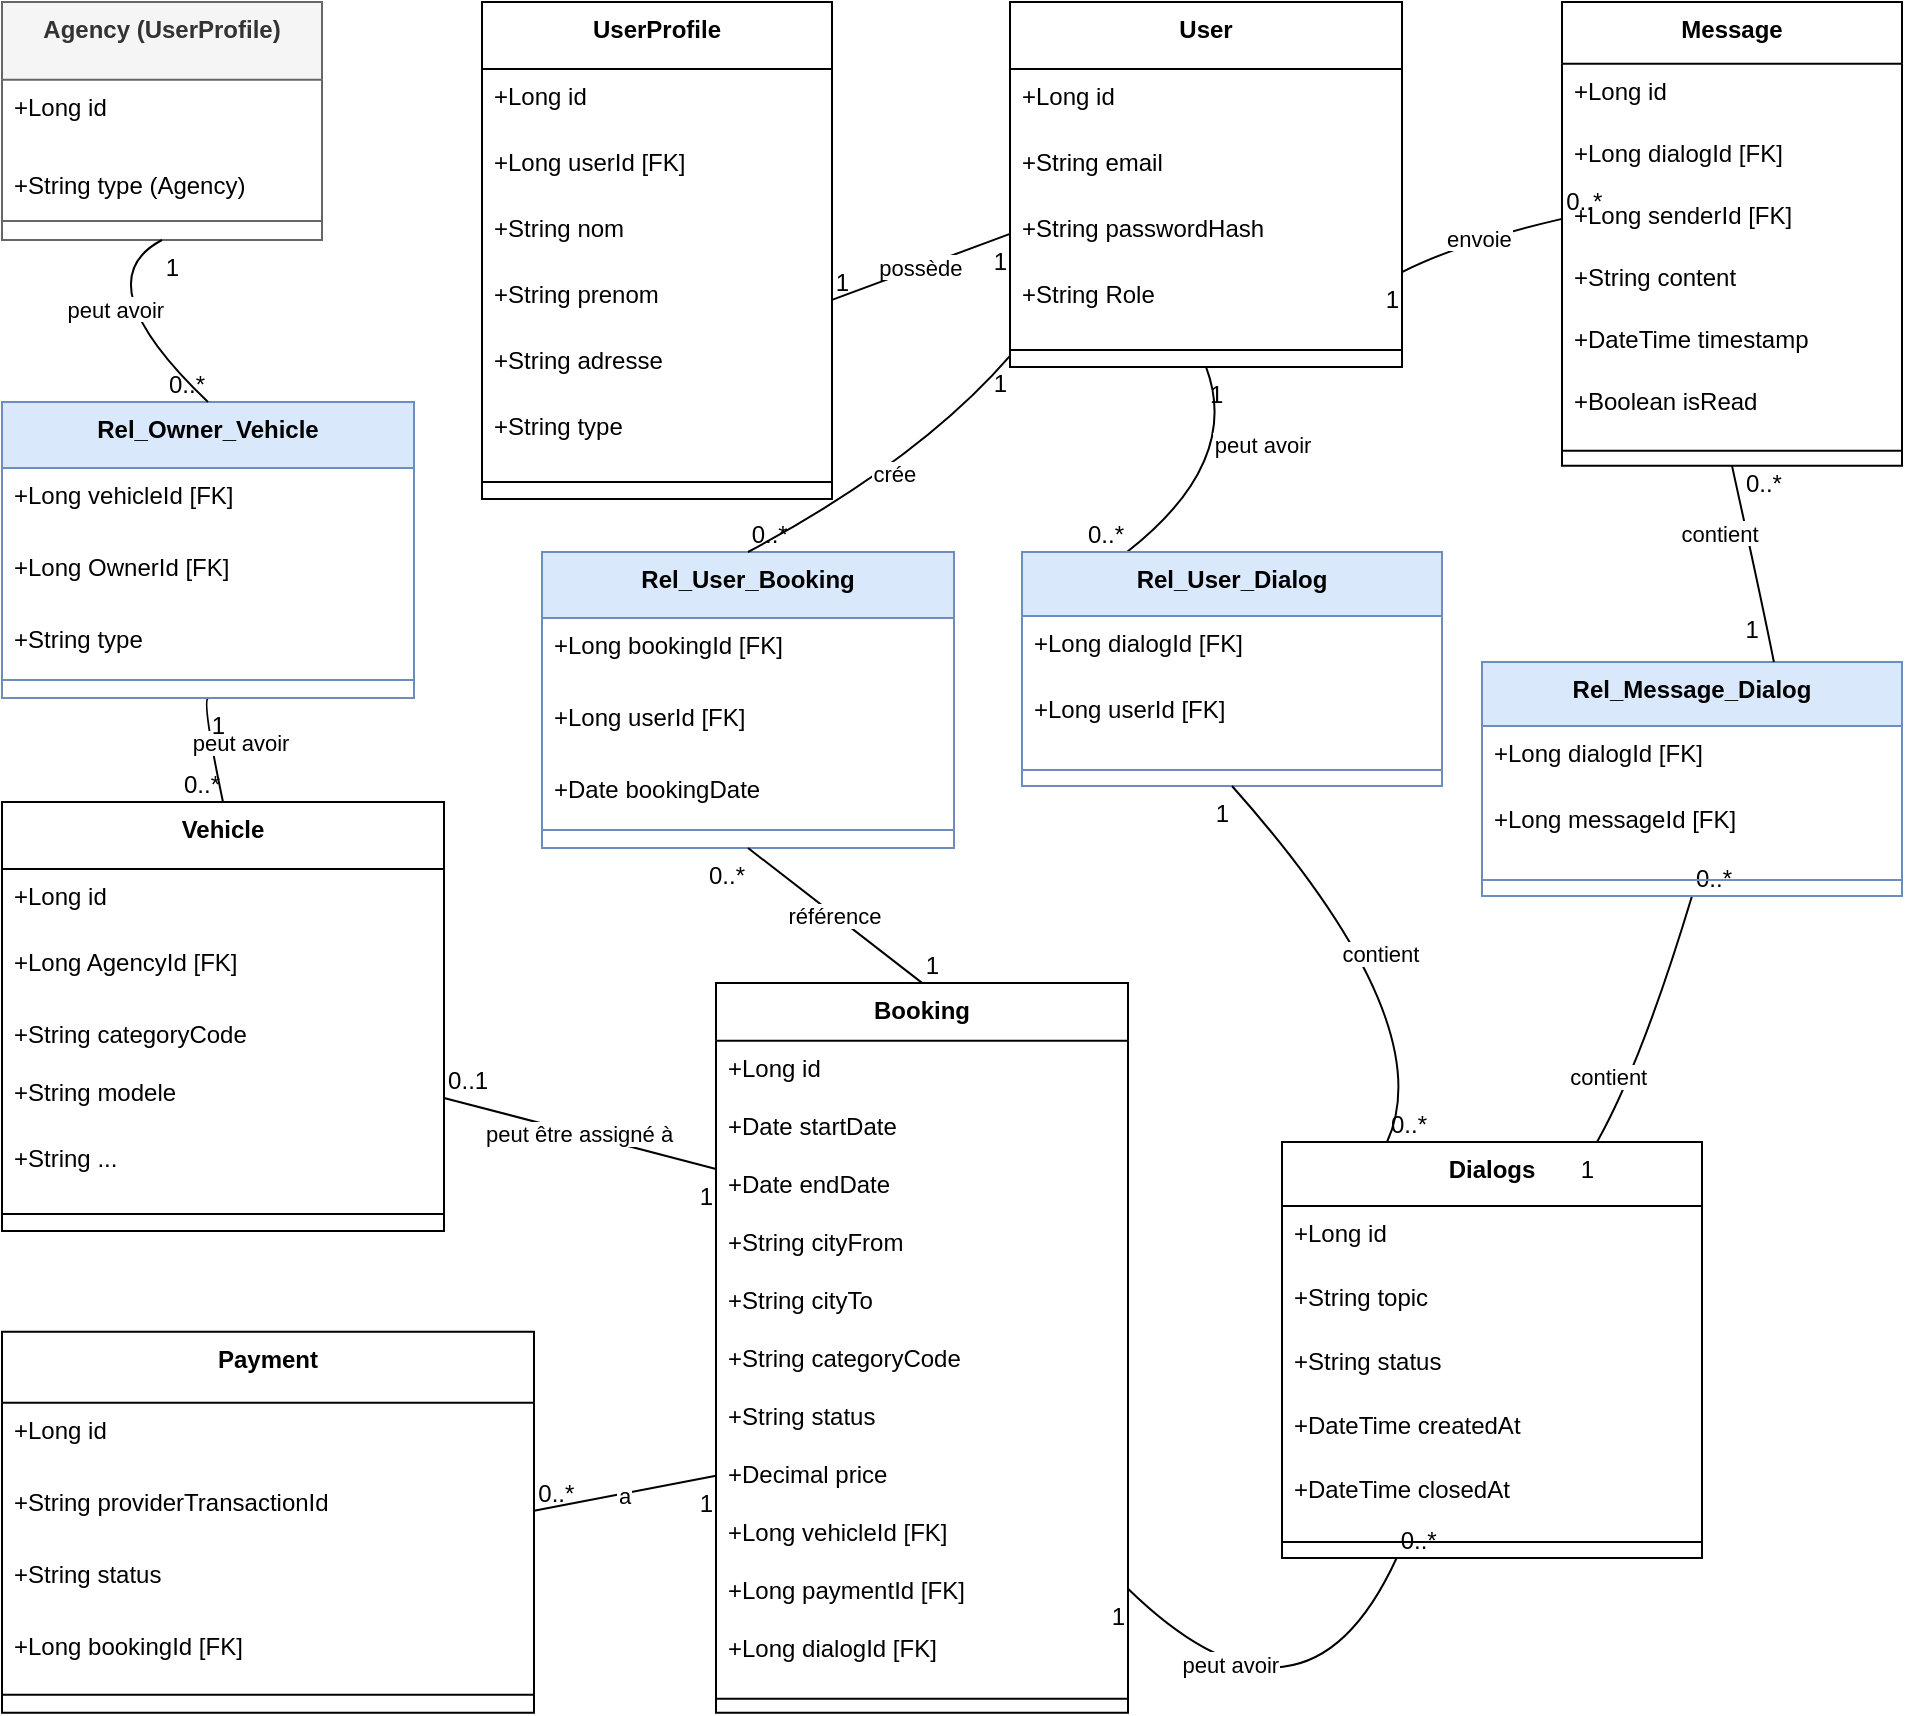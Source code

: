 <mxfile version="26.2.12">
  <diagram id="prtHgNgQTEPvFCAcTncT" name="Page-1">
    <mxGraphModel dx="1428" dy="751" grid="1" gridSize="10" guides="1" tooltips="1" connect="1" arrows="1" fold="1" page="1" pageScale="1" pageWidth="827" pageHeight="1169" math="0" shadow="0">
      <root>
        <mxCell id="0" />
        <mxCell id="1" parent="0" />
        <mxCell id="b90FnoP1tmOOqysz76iQ-214" value="Agency (UserProfile)" style="swimlane;fontStyle=1;align=center;verticalAlign=top;childLayout=stackLayout;horizontal=1;startSize=38.857;horizontalStack=0;resizeParent=1;resizeParentMax=0;resizeLast=0;collapsible=0;marginBottom=0;fillColor=#f5f5f5;fontColor=#333333;strokeColor=#666666;" vertex="1" parent="1">
          <mxGeometry x="80" y="140" width="160" height="118.997" as="geometry" />
        </mxCell>
        <mxCell id="b90FnoP1tmOOqysz76iQ-215" value="+Long id" style="text;strokeColor=none;fillColor=none;align=left;verticalAlign=top;spacingLeft=4;spacingRight=4;overflow=hidden;rotatable=0;points=[[0,0.5],[1,0.5]];portConstraint=eastwest;" vertex="1" parent="b90FnoP1tmOOqysz76iQ-214">
          <mxGeometry y="38.857" width="160" height="39" as="geometry" />
        </mxCell>
        <mxCell id="b90FnoP1tmOOqysz76iQ-216" value="+String type (Agency)" style="text;strokeColor=none;fillColor=none;align=left;verticalAlign=top;spacingLeft=4;spacingRight=4;overflow=hidden;rotatable=0;points=[[0,0.5],[1,0.5]];portConstraint=eastwest;" vertex="1" parent="b90FnoP1tmOOqysz76iQ-214">
          <mxGeometry y="77.857" width="160" height="22.14" as="geometry" />
        </mxCell>
        <mxCell id="b90FnoP1tmOOqysz76iQ-217" style="line;strokeWidth=1;fillColor=none;align=left;verticalAlign=middle;spacingTop=-1;spacingLeft=3;spacingRight=3;rotatable=0;labelPosition=right;points=[];portConstraint=eastwest;strokeColor=inherit;" vertex="1" parent="b90FnoP1tmOOqysz76iQ-214">
          <mxGeometry y="99.997" width="160" height="19" as="geometry" />
        </mxCell>
        <mxCell id="b90FnoP1tmOOqysz76iQ-218" value="Vehicle" style="swimlane;fontStyle=1;align=center;verticalAlign=top;childLayout=stackLayout;horizontal=1;startSize=33.455;horizontalStack=0;resizeParent=1;resizeParentMax=0;resizeLast=0;collapsible=0;marginBottom=0;" vertex="1" parent="1">
          <mxGeometry x="80" y="540" width="221" height="214.455" as="geometry" />
        </mxCell>
        <mxCell id="b90FnoP1tmOOqysz76iQ-219" value="+Long id" style="text;strokeColor=none;fillColor=none;align=left;verticalAlign=top;spacingLeft=4;spacingRight=4;overflow=hidden;rotatable=0;points=[[0,0.5],[1,0.5]];portConstraint=eastwest;" vertex="1" parent="b90FnoP1tmOOqysz76iQ-218">
          <mxGeometry y="33.455" width="221" height="33" as="geometry" />
        </mxCell>
        <mxCell id="b90FnoP1tmOOqysz76iQ-349" value="+Long AgencyId [FK]" style="text;strokeColor=none;fillColor=none;align=left;verticalAlign=top;spacingLeft=4;spacingRight=4;overflow=hidden;rotatable=0;points=[[0,0.5],[1,0.5]];portConstraint=eastwest;" vertex="1" parent="b90FnoP1tmOOqysz76iQ-218">
          <mxGeometry y="66.455" width="221" height="36" as="geometry" />
        </mxCell>
        <mxCell id="b90FnoP1tmOOqysz76iQ-329" value="+String categoryCode " style="text;strokeColor=none;fillColor=none;align=left;verticalAlign=top;spacingLeft=4;spacingRight=4;overflow=hidden;rotatable=0;points=[[0,0.5],[1,0.5]];portConstraint=eastwest;" vertex="1" parent="b90FnoP1tmOOqysz76iQ-218">
          <mxGeometry y="102.455" width="221" height="29" as="geometry" />
        </mxCell>
        <mxCell id="b90FnoP1tmOOqysz76iQ-221" value="+String modele" style="text;strokeColor=none;fillColor=none;align=left;verticalAlign=top;spacingLeft=4;spacingRight=4;overflow=hidden;rotatable=0;points=[[0,0.5],[1,0.5]];portConstraint=eastwest;" vertex="1" parent="b90FnoP1tmOOqysz76iQ-218">
          <mxGeometry y="131.455" width="221" height="33" as="geometry" />
        </mxCell>
        <mxCell id="b90FnoP1tmOOqysz76iQ-222" value="+String ..." style="text;strokeColor=none;fillColor=none;align=left;verticalAlign=top;spacingLeft=4;spacingRight=4;overflow=hidden;rotatable=0;points=[[0,0.5],[1,0.5]];portConstraint=eastwest;" vertex="1" parent="b90FnoP1tmOOqysz76iQ-218">
          <mxGeometry y="164.455" width="221" height="33" as="geometry" />
        </mxCell>
        <mxCell id="b90FnoP1tmOOqysz76iQ-223" style="line;strokeWidth=1;fillColor=none;align=left;verticalAlign=middle;spacingTop=-1;spacingLeft=3;spacingRight=3;rotatable=0;labelPosition=right;points=[];portConstraint=eastwest;strokeColor=inherit;" vertex="1" parent="b90FnoP1tmOOqysz76iQ-218">
          <mxGeometry y="197.455" width="221" height="17" as="geometry" />
        </mxCell>
        <mxCell id="b90FnoP1tmOOqysz76iQ-228" value="User" style="swimlane;fontStyle=1;align=center;verticalAlign=top;childLayout=stackLayout;horizontal=1;startSize=33.455;horizontalStack=0;resizeParent=1;resizeParentMax=0;resizeLast=0;collapsible=0;marginBottom=0;" vertex="1" parent="1">
          <mxGeometry x="584" y="140" width="196" height="182.455" as="geometry" />
        </mxCell>
        <mxCell id="b90FnoP1tmOOqysz76iQ-229" value="+Long id" style="text;strokeColor=none;fillColor=none;align=left;verticalAlign=top;spacingLeft=4;spacingRight=4;overflow=hidden;rotatable=0;points=[[0,0.5],[1,0.5]];portConstraint=eastwest;" vertex="1" parent="b90FnoP1tmOOqysz76iQ-228">
          <mxGeometry y="33.455" width="196" height="33" as="geometry" />
        </mxCell>
        <mxCell id="b90FnoP1tmOOqysz76iQ-230" value="+String email" style="text;strokeColor=none;fillColor=none;align=left;verticalAlign=top;spacingLeft=4;spacingRight=4;overflow=hidden;rotatable=0;points=[[0,0.5],[1,0.5]];portConstraint=eastwest;" vertex="1" parent="b90FnoP1tmOOqysz76iQ-228">
          <mxGeometry y="66.455" width="196" height="33" as="geometry" />
        </mxCell>
        <mxCell id="b90FnoP1tmOOqysz76iQ-231" value="+String passwordHash" style="text;strokeColor=none;fillColor=none;align=left;verticalAlign=top;spacingLeft=4;spacingRight=4;overflow=hidden;rotatable=0;points=[[0,0.5],[1,0.5]];portConstraint=eastwest;" vertex="1" parent="b90FnoP1tmOOqysz76iQ-228">
          <mxGeometry y="99.455" width="196" height="33" as="geometry" />
        </mxCell>
        <mxCell id="b90FnoP1tmOOqysz76iQ-232" value="+String Role" style="text;strokeColor=none;fillColor=none;align=left;verticalAlign=top;spacingLeft=4;spacingRight=4;overflow=hidden;rotatable=0;points=[[0,0.5],[1,0.5]];portConstraint=eastwest;" vertex="1" parent="b90FnoP1tmOOqysz76iQ-228">
          <mxGeometry y="132.455" width="196" height="33" as="geometry" />
        </mxCell>
        <mxCell id="b90FnoP1tmOOqysz76iQ-233" style="line;strokeWidth=1;fillColor=none;align=left;verticalAlign=middle;spacingTop=-1;spacingLeft=3;spacingRight=3;rotatable=0;labelPosition=right;points=[];portConstraint=eastwest;strokeColor=inherit;" vertex="1" parent="b90FnoP1tmOOqysz76iQ-228">
          <mxGeometry y="165.455" width="196" height="17" as="geometry" />
        </mxCell>
        <mxCell id="b90FnoP1tmOOqysz76iQ-234" value="UserProfile" style="swimlane;fontStyle=1;align=center;verticalAlign=top;childLayout=stackLayout;horizontal=1;startSize=33.455;horizontalStack=0;resizeParent=1;resizeParentMax=0;resizeLast=0;collapsible=0;marginBottom=0;" vertex="1" parent="1">
          <mxGeometry x="320" y="140" width="175" height="248.455" as="geometry" />
        </mxCell>
        <mxCell id="b90FnoP1tmOOqysz76iQ-235" value="+Long id" style="text;strokeColor=none;fillColor=none;align=left;verticalAlign=top;spacingLeft=4;spacingRight=4;overflow=hidden;rotatable=0;points=[[0,0.5],[1,0.5]];portConstraint=eastwest;" vertex="1" parent="b90FnoP1tmOOqysz76iQ-234">
          <mxGeometry y="33.455" width="175" height="33" as="geometry" />
        </mxCell>
        <mxCell id="b90FnoP1tmOOqysz76iQ-333" value="+Long userId [FK]" style="text;strokeColor=none;fillColor=none;align=left;verticalAlign=top;spacingLeft=4;spacingRight=4;overflow=hidden;rotatable=0;points=[[0,0.5],[1,0.5]];portConstraint=eastwest;" vertex="1" parent="b90FnoP1tmOOqysz76iQ-234">
          <mxGeometry y="66.455" width="175" height="33" as="geometry" />
        </mxCell>
        <mxCell id="b90FnoP1tmOOqysz76iQ-236" value="+String nom" style="text;strokeColor=none;fillColor=none;align=left;verticalAlign=top;spacingLeft=4;spacingRight=4;overflow=hidden;rotatable=0;points=[[0,0.5],[1,0.5]];portConstraint=eastwest;" vertex="1" parent="b90FnoP1tmOOqysz76iQ-234">
          <mxGeometry y="99.455" width="175" height="33" as="geometry" />
        </mxCell>
        <mxCell id="b90FnoP1tmOOqysz76iQ-237" value="+String prenom" style="text;strokeColor=none;fillColor=none;align=left;verticalAlign=top;spacingLeft=4;spacingRight=4;overflow=hidden;rotatable=0;points=[[0,0.5],[1,0.5]];portConstraint=eastwest;" vertex="1" parent="b90FnoP1tmOOqysz76iQ-234">
          <mxGeometry y="132.455" width="175" height="33" as="geometry" />
        </mxCell>
        <mxCell id="b90FnoP1tmOOqysz76iQ-377" value="+String adresse" style="text;strokeColor=none;fillColor=none;align=left;verticalAlign=top;spacingLeft=4;spacingRight=4;overflow=hidden;rotatable=0;points=[[0,0.5],[1,0.5]];portConstraint=eastwest;" vertex="1" parent="b90FnoP1tmOOqysz76iQ-234">
          <mxGeometry y="165.455" width="175" height="33" as="geometry" />
        </mxCell>
        <mxCell id="b90FnoP1tmOOqysz76iQ-238" value="+String type" style="text;strokeColor=none;fillColor=none;align=left;verticalAlign=top;spacingLeft=4;spacingRight=4;overflow=hidden;rotatable=0;points=[[0,0.5],[1,0.5]];portConstraint=eastwest;" vertex="1" parent="b90FnoP1tmOOqysz76iQ-234">
          <mxGeometry y="198.455" width="175" height="33" as="geometry" />
        </mxCell>
        <mxCell id="b90FnoP1tmOOqysz76iQ-239" style="line;strokeWidth=1;fillColor=none;align=left;verticalAlign=middle;spacingTop=-1;spacingLeft=3;spacingRight=3;rotatable=0;labelPosition=right;points=[];portConstraint=eastwest;strokeColor=inherit;" vertex="1" parent="b90FnoP1tmOOqysz76iQ-234">
          <mxGeometry y="231.455" width="175" height="17" as="geometry" />
        </mxCell>
        <mxCell id="b90FnoP1tmOOqysz76iQ-240" value="Booking" style="swimlane;fontStyle=1;align=center;verticalAlign=top;childLayout=stackLayout;horizontal=1;startSize=28.952;horizontalStack=0;resizeParent=1;resizeParentMax=0;resizeLast=0;collapsible=0;marginBottom=0;" vertex="1" parent="1">
          <mxGeometry x="437" y="630.45" width="206" height="364.952" as="geometry" />
        </mxCell>
        <mxCell id="b90FnoP1tmOOqysz76iQ-241" value="+Long id" style="text;strokeColor=none;fillColor=none;align=left;verticalAlign=top;spacingLeft=4;spacingRight=4;overflow=hidden;rotatable=0;points=[[0,0.5],[1,0.5]];portConstraint=eastwest;" vertex="1" parent="b90FnoP1tmOOqysz76iQ-240">
          <mxGeometry y="28.952" width="206" height="29" as="geometry" />
        </mxCell>
        <mxCell id="b90FnoP1tmOOqysz76iQ-242" value="+Date startDate" style="text;strokeColor=none;fillColor=none;align=left;verticalAlign=top;spacingLeft=4;spacingRight=4;overflow=hidden;rotatable=0;points=[[0,0.5],[1,0.5]];portConstraint=eastwest;" vertex="1" parent="b90FnoP1tmOOqysz76iQ-240">
          <mxGeometry y="57.952" width="206" height="29" as="geometry" />
        </mxCell>
        <mxCell id="b90FnoP1tmOOqysz76iQ-243" value="+Date endDate" style="text;strokeColor=none;fillColor=none;align=left;verticalAlign=top;spacingLeft=4;spacingRight=4;overflow=hidden;rotatable=0;points=[[0,0.5],[1,0.5]];portConstraint=eastwest;" vertex="1" parent="b90FnoP1tmOOqysz76iQ-240">
          <mxGeometry y="86.952" width="206" height="29" as="geometry" />
        </mxCell>
        <mxCell id="b90FnoP1tmOOqysz76iQ-244" value="+String cityFrom" style="text;strokeColor=none;fillColor=none;align=left;verticalAlign=top;spacingLeft=4;spacingRight=4;overflow=hidden;rotatable=0;points=[[0,0.5],[1,0.5]];portConstraint=eastwest;" vertex="1" parent="b90FnoP1tmOOqysz76iQ-240">
          <mxGeometry y="115.952" width="206" height="29" as="geometry" />
        </mxCell>
        <mxCell id="b90FnoP1tmOOqysz76iQ-245" value="+String cityTo" style="text;strokeColor=none;fillColor=none;align=left;verticalAlign=top;spacingLeft=4;spacingRight=4;overflow=hidden;rotatable=0;points=[[0,0.5],[1,0.5]];portConstraint=eastwest;" vertex="1" parent="b90FnoP1tmOOqysz76iQ-240">
          <mxGeometry y="144.952" width="206" height="29" as="geometry" />
        </mxCell>
        <mxCell id="b90FnoP1tmOOqysz76iQ-246" value="+String categoryCode" style="text;strokeColor=none;fillColor=none;align=left;verticalAlign=top;spacingLeft=4;spacingRight=4;overflow=hidden;rotatable=0;points=[[0,0.5],[1,0.5]];portConstraint=eastwest;" vertex="1" parent="b90FnoP1tmOOqysz76iQ-240">
          <mxGeometry y="173.952" width="206" height="29" as="geometry" />
        </mxCell>
        <mxCell id="b90FnoP1tmOOqysz76iQ-247" value="+String status" style="text;strokeColor=none;fillColor=none;align=left;verticalAlign=top;spacingLeft=4;spacingRight=4;overflow=hidden;rotatable=0;points=[[0,0.5],[1,0.5]];portConstraint=eastwest;" vertex="1" parent="b90FnoP1tmOOqysz76iQ-240">
          <mxGeometry y="202.952" width="206" height="29" as="geometry" />
        </mxCell>
        <mxCell id="b90FnoP1tmOOqysz76iQ-248" value="+Decimal price" style="text;strokeColor=none;fillColor=none;align=left;verticalAlign=top;spacingLeft=4;spacingRight=4;overflow=hidden;rotatable=0;points=[[0,0.5],[1,0.5]];portConstraint=eastwest;" vertex="1" parent="b90FnoP1tmOOqysz76iQ-240">
          <mxGeometry y="231.952" width="206" height="29" as="geometry" />
        </mxCell>
        <mxCell id="b90FnoP1tmOOqysz76iQ-334" value="+Long vehicleId [FK]" style="text;strokeColor=none;fillColor=none;align=left;verticalAlign=top;spacingLeft=4;spacingRight=4;overflow=hidden;rotatable=0;points=[[0,0.5],[1,0.5]];portConstraint=eastwest;" vertex="1" parent="b90FnoP1tmOOqysz76iQ-240">
          <mxGeometry y="260.952" width="206" height="29" as="geometry" />
        </mxCell>
        <mxCell id="b90FnoP1tmOOqysz76iQ-360" value="+Long paymentId [FK]" style="text;strokeColor=none;fillColor=none;align=left;verticalAlign=top;spacingLeft=4;spacingRight=4;overflow=hidden;rotatable=0;points=[[0,0.5],[1,0.5]];portConstraint=eastwest;" vertex="1" parent="b90FnoP1tmOOqysz76iQ-240">
          <mxGeometry y="289.952" width="206" height="29" as="geometry" />
        </mxCell>
        <mxCell id="b90FnoP1tmOOqysz76iQ-261" value="+Long dialogId [FK]" style="text;strokeColor=none;fillColor=none;align=left;verticalAlign=top;spacingLeft=4;spacingRight=4;overflow=hidden;rotatable=0;points=[[0,0.5],[1,0.5]];portConstraint=eastwest;" vertex="1" parent="b90FnoP1tmOOqysz76iQ-240">
          <mxGeometry y="318.952" width="206" height="32" as="geometry" />
        </mxCell>
        <mxCell id="b90FnoP1tmOOqysz76iQ-250" style="line;strokeWidth=1;fillColor=none;align=left;verticalAlign=middle;spacingTop=-1;spacingLeft=3;spacingRight=3;rotatable=0;labelPosition=right;points=[];portConstraint=eastwest;strokeColor=inherit;" vertex="1" parent="b90FnoP1tmOOqysz76iQ-240">
          <mxGeometry y="350.952" width="206" height="14" as="geometry" />
        </mxCell>
        <mxCell id="b90FnoP1tmOOqysz76iQ-251" value="Payment" style="swimlane;fontStyle=1;align=center;verticalAlign=top;childLayout=stackLayout;horizontal=1;startSize=35.556;horizontalStack=0;resizeParent=1;resizeParentMax=0;resizeLast=0;collapsible=0;marginBottom=0;" vertex="1" parent="1">
          <mxGeometry x="80" y="804.85" width="266" height="190.556" as="geometry" />
        </mxCell>
        <mxCell id="b90FnoP1tmOOqysz76iQ-252" value="+Long id" style="text;strokeColor=none;fillColor=none;align=left;verticalAlign=top;spacingLeft=4;spacingRight=4;overflow=hidden;rotatable=0;points=[[0,0.5],[1,0.5]];portConstraint=eastwest;" vertex="1" parent="b90FnoP1tmOOqysz76iQ-251">
          <mxGeometry y="35.556" width="266" height="36" as="geometry" />
        </mxCell>
        <mxCell id="b90FnoP1tmOOqysz76iQ-253" value="+String providerTransactionId" style="text;strokeColor=none;fillColor=none;align=left;verticalAlign=top;spacingLeft=4;spacingRight=4;overflow=hidden;rotatable=0;points=[[0,0.5],[1,0.5]];portConstraint=eastwest;" vertex="1" parent="b90FnoP1tmOOqysz76iQ-251">
          <mxGeometry y="71.556" width="266" height="36" as="geometry" />
        </mxCell>
        <mxCell id="b90FnoP1tmOOqysz76iQ-254" value="+String status" style="text;strokeColor=none;fillColor=none;align=left;verticalAlign=top;spacingLeft=4;spacingRight=4;overflow=hidden;rotatable=0;points=[[0,0.5],[1,0.5]];portConstraint=eastwest;" vertex="1" parent="b90FnoP1tmOOqysz76iQ-251">
          <mxGeometry y="107.556" width="266" height="36" as="geometry" />
        </mxCell>
        <mxCell id="b90FnoP1tmOOqysz76iQ-249" value="+Long bookingId [FK]" style="text;strokeColor=none;fillColor=none;align=left;verticalAlign=top;spacingLeft=4;spacingRight=4;overflow=hidden;rotatable=0;points=[[0,0.5],[1,0.5]];portConstraint=eastwest;" vertex="1" parent="b90FnoP1tmOOqysz76iQ-251">
          <mxGeometry y="143.556" width="266" height="29" as="geometry" />
        </mxCell>
        <mxCell id="b90FnoP1tmOOqysz76iQ-255" style="line;strokeWidth=1;fillColor=none;align=left;verticalAlign=middle;spacingTop=-1;spacingLeft=3;spacingRight=3;rotatable=0;labelPosition=right;points=[];portConstraint=eastwest;strokeColor=inherit;" vertex="1" parent="b90FnoP1tmOOqysz76iQ-251">
          <mxGeometry y="172.556" width="266" height="18" as="geometry" />
        </mxCell>
        <mxCell id="b90FnoP1tmOOqysz76iQ-256" value="Dialogs" style="swimlane;fontStyle=1;align=center;verticalAlign=top;childLayout=stackLayout;horizontal=1;startSize=32;horizontalStack=0;resizeParent=1;resizeParentMax=0;resizeLast=0;collapsible=0;marginBottom=0;" vertex="1" parent="1">
          <mxGeometry x="720" y="710" width="210" height="208" as="geometry" />
        </mxCell>
        <mxCell id="b90FnoP1tmOOqysz76iQ-257" value="+Long id" style="text;strokeColor=none;fillColor=none;align=left;verticalAlign=top;spacingLeft=4;spacingRight=4;overflow=hidden;rotatable=0;points=[[0,0.5],[1,0.5]];portConstraint=eastwest;" vertex="1" parent="b90FnoP1tmOOqysz76iQ-256">
          <mxGeometry y="32" width="210" height="32" as="geometry" />
        </mxCell>
        <mxCell id="b90FnoP1tmOOqysz76iQ-260" value="+String topic" style="text;strokeColor=none;fillColor=none;align=left;verticalAlign=top;spacingLeft=4;spacingRight=4;overflow=hidden;rotatable=0;points=[[0,0.5],[1,0.5]];portConstraint=eastwest;" vertex="1" parent="b90FnoP1tmOOqysz76iQ-256">
          <mxGeometry y="64" width="210" height="32" as="geometry" />
        </mxCell>
        <mxCell id="b90FnoP1tmOOqysz76iQ-359" value="+String status" style="text;strokeColor=none;fillColor=none;align=left;verticalAlign=top;spacingLeft=4;spacingRight=4;overflow=hidden;rotatable=0;points=[[0,0.5],[1,0.5]];portConstraint=eastwest;" vertex="1" parent="b90FnoP1tmOOqysz76iQ-256">
          <mxGeometry y="96" width="210" height="32" as="geometry" />
        </mxCell>
        <mxCell id="b90FnoP1tmOOqysz76iQ-259" value="+DateTime createdAt" style="text;strokeColor=none;fillColor=none;align=left;verticalAlign=top;spacingLeft=4;spacingRight=4;overflow=hidden;rotatable=0;points=[[0,0.5],[1,0.5]];portConstraint=eastwest;" vertex="1" parent="b90FnoP1tmOOqysz76iQ-256">
          <mxGeometry y="128" width="210" height="32" as="geometry" />
        </mxCell>
        <mxCell id="b90FnoP1tmOOqysz76iQ-332" value="+DateTime closedAt&#xa;" style="text;strokeColor=none;fillColor=none;align=left;verticalAlign=top;spacingLeft=4;spacingRight=4;overflow=hidden;rotatable=0;points=[[0,0.5],[1,0.5]];portConstraint=eastwest;" vertex="1" parent="b90FnoP1tmOOqysz76iQ-256">
          <mxGeometry y="160" width="210" height="32" as="geometry" />
        </mxCell>
        <mxCell id="b90FnoP1tmOOqysz76iQ-262" style="line;strokeWidth=1;fillColor=none;align=left;verticalAlign=middle;spacingTop=-1;spacingLeft=3;spacingRight=3;rotatable=0;labelPosition=right;points=[];portConstraint=eastwest;strokeColor=inherit;" vertex="1" parent="b90FnoP1tmOOqysz76iQ-256">
          <mxGeometry y="192" width="210" height="16" as="geometry" />
        </mxCell>
        <mxCell id="b90FnoP1tmOOqysz76iQ-263" value="Message" style="swimlane;fontStyle=1;align=center;verticalAlign=top;childLayout=stackLayout;horizontal=1;startSize=30.933;horizontalStack=0;resizeParent=1;resizeParentMax=0;resizeLast=0;collapsible=0;marginBottom=0;" vertex="1" parent="1">
          <mxGeometry x="860" y="140" width="170" height="231.933" as="geometry" />
        </mxCell>
        <mxCell id="b90FnoP1tmOOqysz76iQ-264" value="+Long id" style="text;strokeColor=none;fillColor=none;align=left;verticalAlign=top;spacingLeft=4;spacingRight=4;overflow=hidden;rotatable=0;points=[[0,0.5],[1,0.5]];portConstraint=eastwest;" vertex="1" parent="b90FnoP1tmOOqysz76iQ-263">
          <mxGeometry y="30.933" width="170" height="31" as="geometry" />
        </mxCell>
        <mxCell id="b90FnoP1tmOOqysz76iQ-265" value="+Long dialogId [FK]" style="text;strokeColor=none;fillColor=none;align=left;verticalAlign=top;spacingLeft=4;spacingRight=4;overflow=hidden;rotatable=0;points=[[0,0.5],[1,0.5]];portConstraint=eastwest;" vertex="1" parent="b90FnoP1tmOOqysz76iQ-263">
          <mxGeometry y="61.933" width="170" height="31" as="geometry" />
        </mxCell>
        <mxCell id="b90FnoP1tmOOqysz76iQ-266" value="+Long senderId [FK]" style="text;strokeColor=none;fillColor=none;align=left;verticalAlign=top;spacingLeft=4;spacingRight=4;overflow=hidden;rotatable=0;points=[[0,0.5],[1,0.5]];portConstraint=eastwest;" vertex="1" parent="b90FnoP1tmOOqysz76iQ-263">
          <mxGeometry y="92.933" width="170" height="31" as="geometry" />
        </mxCell>
        <mxCell id="b90FnoP1tmOOqysz76iQ-267" value="+String content" style="text;strokeColor=none;fillColor=none;align=left;verticalAlign=top;spacingLeft=4;spacingRight=4;overflow=hidden;rotatable=0;points=[[0,0.5],[1,0.5]];portConstraint=eastwest;" vertex="1" parent="b90FnoP1tmOOqysz76iQ-263">
          <mxGeometry y="123.933" width="170" height="31" as="geometry" />
        </mxCell>
        <mxCell id="b90FnoP1tmOOqysz76iQ-268" value="+DateTime timestamp" style="text;strokeColor=none;fillColor=none;align=left;verticalAlign=top;spacingLeft=4;spacingRight=4;overflow=hidden;rotatable=0;points=[[0,0.5],[1,0.5]];portConstraint=eastwest;" vertex="1" parent="b90FnoP1tmOOqysz76iQ-263">
          <mxGeometry y="154.933" width="170" height="31" as="geometry" />
        </mxCell>
        <mxCell id="b90FnoP1tmOOqysz76iQ-269" value="+Boolean isRead" style="text;strokeColor=none;fillColor=none;align=left;verticalAlign=top;spacingLeft=4;spacingRight=4;overflow=hidden;rotatable=0;points=[[0,0.5],[1,0.5]];portConstraint=eastwest;" vertex="1" parent="b90FnoP1tmOOqysz76iQ-263">
          <mxGeometry y="185.933" width="170" height="31" as="geometry" />
        </mxCell>
        <mxCell id="b90FnoP1tmOOqysz76iQ-270" style="line;strokeWidth=1;fillColor=none;align=left;verticalAlign=middle;spacingTop=-1;spacingLeft=3;spacingRight=3;rotatable=0;labelPosition=right;points=[];portConstraint=eastwest;strokeColor=inherit;" vertex="1" parent="b90FnoP1tmOOqysz76iQ-263">
          <mxGeometry y="216.933" width="170" height="15" as="geometry" />
        </mxCell>
        <mxCell id="b90FnoP1tmOOqysz76iQ-271" value="Rel_User_Booking" style="swimlane;fontStyle=1;align=center;verticalAlign=top;childLayout=stackLayout;horizontal=1;startSize=33;horizontalStack=0;resizeParent=1;resizeParentMax=0;resizeLast=0;collapsible=0;marginBottom=0;fillColor=#dae8fc;strokeColor=#6c8ebf;" vertex="1" parent="1">
          <mxGeometry x="350" y="415" width="206" height="148" as="geometry" />
        </mxCell>
        <mxCell id="b90FnoP1tmOOqysz76iQ-273" value="+Long bookingId [FK]" style="text;strokeColor=none;fillColor=none;align=left;verticalAlign=top;spacingLeft=4;spacingRight=4;overflow=hidden;rotatable=0;points=[[0,0.5],[1,0.5]];portConstraint=eastwest;" vertex="1" parent="b90FnoP1tmOOqysz76iQ-271">
          <mxGeometry y="33" width="206" height="36" as="geometry" />
        </mxCell>
        <mxCell id="b90FnoP1tmOOqysz76iQ-272" value="+Long userId [FK]" style="text;strokeColor=none;fillColor=none;align=left;verticalAlign=top;spacingLeft=4;spacingRight=4;overflow=hidden;rotatable=0;points=[[0,0.5],[1,0.5]];portConstraint=eastwest;" vertex="1" parent="b90FnoP1tmOOqysz76iQ-271">
          <mxGeometry y="69" width="206" height="36" as="geometry" />
        </mxCell>
        <mxCell id="b90FnoP1tmOOqysz76iQ-274" value="+Date bookingDate" style="text;strokeColor=none;fillColor=none;align=left;verticalAlign=top;spacingLeft=4;spacingRight=4;overflow=hidden;rotatable=0;points=[[0,0.5],[1,0.5]];portConstraint=eastwest;" vertex="1" parent="b90FnoP1tmOOqysz76iQ-271">
          <mxGeometry y="105" width="206" height="25" as="geometry" />
        </mxCell>
        <mxCell id="b90FnoP1tmOOqysz76iQ-275" style="line;strokeWidth=1;fillColor=none;align=left;verticalAlign=middle;spacingTop=-1;spacingLeft=3;spacingRight=3;rotatable=0;labelPosition=right;points=[];portConstraint=eastwest;strokeColor=inherit;" vertex="1" parent="b90FnoP1tmOOqysz76iQ-271">
          <mxGeometry y="130" width="206" height="18" as="geometry" />
        </mxCell>
        <mxCell id="b90FnoP1tmOOqysz76iQ-290" value="possède" style="curved=1;startArrow=none;endArrow=none;exitX=0;exitY=0.5;rounded=0;exitDx=0;exitDy=0;entryX=1;entryY=0.5;entryDx=0;entryDy=0;" edge="1" parent="1" source="b90FnoP1tmOOqysz76iQ-231" target="b90FnoP1tmOOqysz76iQ-237">
          <mxGeometry relative="1" as="geometry">
            <Array as="points" />
            <mxPoint x="430" y="250" as="targetPoint" />
          </mxGeometry>
        </mxCell>
        <mxCell id="b90FnoP1tmOOqysz76iQ-291" value="1" style="edgeLabel;resizable=0;labelBackgroundColor=none;fontSize=12;align=right;verticalAlign=top;" vertex="1" parent="b90FnoP1tmOOqysz76iQ-290">
          <mxGeometry x="-1" relative="1" as="geometry" />
        </mxCell>
        <mxCell id="b90FnoP1tmOOqysz76iQ-292" value="1" style="edgeLabel;resizable=0;labelBackgroundColor=none;fontSize=12;align=left;verticalAlign=bottom;" vertex="1" parent="b90FnoP1tmOOqysz76iQ-290">
          <mxGeometry x="1" relative="1" as="geometry" />
        </mxCell>
        <mxCell id="b90FnoP1tmOOqysz76iQ-293" value="crée" style="curved=1;startArrow=none;endArrow=none;exitX=0;exitY=0.97;entryX=0.5;entryY=0;rounded=0;" edge="1" parent="1" source="b90FnoP1tmOOqysz76iQ-228" target="b90FnoP1tmOOqysz76iQ-271">
          <mxGeometry relative="1" as="geometry">
            <Array as="points">
              <mxPoint x="539" y="369" />
            </Array>
          </mxGeometry>
        </mxCell>
        <mxCell id="b90FnoP1tmOOqysz76iQ-294" value="1" style="edgeLabel;resizable=0;labelBackgroundColor=none;fontSize=12;align=right;verticalAlign=top;" vertex="1" parent="b90FnoP1tmOOqysz76iQ-293">
          <mxGeometry x="-1" relative="1" as="geometry" />
        </mxCell>
        <mxCell id="b90FnoP1tmOOqysz76iQ-295" value="0..*" style="edgeLabel;resizable=0;labelBackgroundColor=none;fontSize=12;align=left;verticalAlign=bottom;" vertex="1" parent="b90FnoP1tmOOqysz76iQ-293">
          <mxGeometry x="1" relative="1" as="geometry" />
        </mxCell>
        <mxCell id="b90FnoP1tmOOqysz76iQ-296" value="référence" style="curved=1;startArrow=none;endArrow=none;exitX=0.5;exitY=1;entryX=0.5;entryY=0;rounded=0;" edge="1" parent="1" source="b90FnoP1tmOOqysz76iQ-271" target="b90FnoP1tmOOqysz76iQ-240">
          <mxGeometry relative="1" as="geometry">
            <Array as="points" />
          </mxGeometry>
        </mxCell>
        <mxCell id="b90FnoP1tmOOqysz76iQ-297" value="0..*" style="edgeLabel;resizable=0;labelBackgroundColor=none;fontSize=12;align=right;verticalAlign=top;" vertex="1" parent="b90FnoP1tmOOqysz76iQ-296">
          <mxGeometry x="-1" relative="1" as="geometry" />
        </mxCell>
        <mxCell id="b90FnoP1tmOOqysz76iQ-298" value="1" style="edgeLabel;resizable=0;labelBackgroundColor=none;fontSize=12;align=left;verticalAlign=bottom;" vertex="1" parent="b90FnoP1tmOOqysz76iQ-296">
          <mxGeometry x="1" relative="1" as="geometry" />
        </mxCell>
        <mxCell id="b90FnoP1tmOOqysz76iQ-299" value="a" style="curved=1;startArrow=none;endArrow=none;exitX=0;exitY=0.5;entryX=1;entryY=0.5;rounded=0;exitDx=0;exitDy=0;entryDx=0;entryDy=0;" edge="1" parent="1" source="b90FnoP1tmOOqysz76iQ-248" target="b90FnoP1tmOOqysz76iQ-253">
          <mxGeometry x="0.002" y="1" relative="1" as="geometry">
            <Array as="points" />
            <mxPoint as="offset" />
          </mxGeometry>
        </mxCell>
        <mxCell id="b90FnoP1tmOOqysz76iQ-300" value="1" style="edgeLabel;resizable=0;labelBackgroundColor=none;fontSize=12;align=right;verticalAlign=top;" vertex="1" parent="b90FnoP1tmOOqysz76iQ-299">
          <mxGeometry x="-1" relative="1" as="geometry" />
        </mxCell>
        <mxCell id="b90FnoP1tmOOqysz76iQ-301" value="0..*" style="edgeLabel;resizable=0;labelBackgroundColor=none;fontSize=12;align=left;verticalAlign=bottom;" vertex="1" parent="b90FnoP1tmOOqysz76iQ-299">
          <mxGeometry x="1" relative="1" as="geometry" />
        </mxCell>
        <mxCell id="b90FnoP1tmOOqysz76iQ-302" value="peut être assigné à" style="curved=1;startArrow=none;endArrow=none;exitX=0;exitY=0.209;entryX=1;entryY=0.5;rounded=0;exitDx=0;exitDy=0;exitPerimeter=0;entryDx=0;entryDy=0;" edge="1" parent="1" source="b90FnoP1tmOOqysz76iQ-243" target="b90FnoP1tmOOqysz76iQ-221">
          <mxGeometry relative="1" as="geometry">
            <Array as="points" />
          </mxGeometry>
        </mxCell>
        <mxCell id="b90FnoP1tmOOqysz76iQ-303" value="1" style="edgeLabel;resizable=0;labelBackgroundColor=none;fontSize=12;align=right;verticalAlign=top;" vertex="1" parent="b90FnoP1tmOOqysz76iQ-302">
          <mxGeometry x="-1" relative="1" as="geometry" />
        </mxCell>
        <mxCell id="b90FnoP1tmOOqysz76iQ-304" value="0..1" style="edgeLabel;resizable=0;labelBackgroundColor=none;fontSize=12;align=left;verticalAlign=bottom;" vertex="1" parent="b90FnoP1tmOOqysz76iQ-302">
          <mxGeometry x="1" relative="1" as="geometry" />
        </mxCell>
        <mxCell id="b90FnoP1tmOOqysz76iQ-314" value="envoie" style="curved=1;startArrow=none;endArrow=none;exitX=1;exitY=0.74;entryX=0;entryY=0.5;rounded=0;entryDx=0;entryDy=0;" edge="1" parent="1" source="b90FnoP1tmOOqysz76iQ-228" target="b90FnoP1tmOOqysz76iQ-266">
          <mxGeometry relative="1" as="geometry">
            <Array as="points">
              <mxPoint x="810" y="260" />
            </Array>
          </mxGeometry>
        </mxCell>
        <mxCell id="b90FnoP1tmOOqysz76iQ-315" value="1" style="edgeLabel;resizable=0;labelBackgroundColor=none;fontSize=12;align=right;verticalAlign=top;" vertex="1" parent="b90FnoP1tmOOqysz76iQ-314">
          <mxGeometry x="-1" relative="1" as="geometry" />
        </mxCell>
        <mxCell id="b90FnoP1tmOOqysz76iQ-316" value="0..*" style="edgeLabel;resizable=0;labelBackgroundColor=none;fontSize=12;align=left;verticalAlign=bottom;" vertex="1" parent="b90FnoP1tmOOqysz76iQ-314">
          <mxGeometry x="1" relative="1" as="geometry" />
        </mxCell>
        <mxCell id="b90FnoP1tmOOqysz76iQ-317" value="contient" style="curved=1;startArrow=none;endArrow=none;exitX=0.75;exitY=0;entryX=0.5;entryY=1;rounded=0;entryDx=0;entryDy=0;exitDx=0;exitDy=0;" edge="1" parent="1" source="b90FnoP1tmOOqysz76iQ-256" target="b90FnoP1tmOOqysz76iQ-361">
          <mxGeometry x="-0.527" y="11" relative="1" as="geometry">
            <Array as="points">
              <mxPoint x="900" y="670" />
            </Array>
            <mxPoint as="offset" />
          </mxGeometry>
        </mxCell>
        <mxCell id="b90FnoP1tmOOqysz76iQ-318" value="1" style="edgeLabel;resizable=0;labelBackgroundColor=none;fontSize=12;align=right;verticalAlign=top;" vertex="1" parent="b90FnoP1tmOOqysz76iQ-317">
          <mxGeometry x="-1" relative="1" as="geometry" />
        </mxCell>
        <mxCell id="b90FnoP1tmOOqysz76iQ-319" value="0..*" style="edgeLabel;resizable=0;labelBackgroundColor=none;fontSize=12;align=left;verticalAlign=bottom;" vertex="1" parent="b90FnoP1tmOOqysz76iQ-317">
          <mxGeometry x="1" relative="1" as="geometry" />
        </mxCell>
        <mxCell id="b90FnoP1tmOOqysz76iQ-323" value="peut avoir" style="curved=1;startArrow=none;endArrow=none;exitX=0.25;exitY=0;entryX=0.5;entryY=1;rounded=0;exitDx=0;exitDy=0;entryDx=0;entryDy=0;" edge="1" parent="1" source="b90FnoP1tmOOqysz76iQ-335" target="b90FnoP1tmOOqysz76iQ-228">
          <mxGeometry x="0.251" y="-13" relative="1" as="geometry">
            <Array as="points">
              <mxPoint x="700" y="370" />
            </Array>
            <mxPoint as="offset" />
          </mxGeometry>
        </mxCell>
        <mxCell id="b90FnoP1tmOOqysz76iQ-324" value="0..*" style="edgeLabel;resizable=0;labelBackgroundColor=none;fontSize=12;align=right;verticalAlign=bottom;" vertex="1" parent="b90FnoP1tmOOqysz76iQ-323">
          <mxGeometry x="-1" relative="1" as="geometry" />
        </mxCell>
        <mxCell id="b90FnoP1tmOOqysz76iQ-325" value="1" style="edgeLabel;resizable=0;labelBackgroundColor=none;fontSize=12;align=left;verticalAlign=top;" vertex="1" parent="b90FnoP1tmOOqysz76iQ-323">
          <mxGeometry x="1" relative="1" as="geometry" />
        </mxCell>
        <mxCell id="b90FnoP1tmOOqysz76iQ-326" value="peut avoir" style="curved=1;startArrow=none;endArrow=none;exitX=1;exitY=0.83;rounded=0;" edge="1" parent="1" source="b90FnoP1tmOOqysz76iQ-240" target="b90FnoP1tmOOqysz76iQ-256">
          <mxGeometry x="-0.462" y="9" relative="1" as="geometry">
            <Array as="points">
              <mxPoint x="731" y="1019" />
            </Array>
            <mxPoint as="offset" />
          </mxGeometry>
        </mxCell>
        <mxCell id="b90FnoP1tmOOqysz76iQ-327" value="1" style="edgeLabel;resizable=0;labelBackgroundColor=none;fontSize=12;align=right;verticalAlign=top;" vertex="1" parent="b90FnoP1tmOOqysz76iQ-326">
          <mxGeometry x="-1" relative="1" as="geometry" />
        </mxCell>
        <mxCell id="b90FnoP1tmOOqysz76iQ-328" value="0..*" style="edgeLabel;resizable=0;labelBackgroundColor=none;fontSize=12;align=left;verticalAlign=bottom;" vertex="1" parent="b90FnoP1tmOOqysz76iQ-326">
          <mxGeometry x="1" relative="1" as="geometry" />
        </mxCell>
        <mxCell id="b90FnoP1tmOOqysz76iQ-335" value="Rel_User_Dialog" style="swimlane;fontStyle=1;align=center;verticalAlign=top;childLayout=stackLayout;horizontal=1;startSize=32;horizontalStack=0;resizeParent=1;resizeParentMax=0;resizeLast=0;collapsible=0;marginBottom=0;fillColor=#dae8fc;strokeColor=#6c8ebf;" vertex="1" parent="1">
          <mxGeometry x="590" y="415" width="210" height="117" as="geometry" />
        </mxCell>
        <mxCell id="b90FnoP1tmOOqysz76iQ-338" value="+Long dialogId [FK]" style="text;strokeColor=none;fillColor=none;align=left;verticalAlign=top;spacingLeft=4;spacingRight=4;overflow=hidden;rotatable=0;points=[[0,0.5],[1,0.5]];portConstraint=eastwest;" vertex="1" parent="b90FnoP1tmOOqysz76iQ-335">
          <mxGeometry y="32" width="210" height="33" as="geometry" />
        </mxCell>
        <mxCell id="b90FnoP1tmOOqysz76iQ-337" value="+Long userId [FK]" style="text;strokeColor=none;fillColor=none;align=left;verticalAlign=top;spacingLeft=4;spacingRight=4;overflow=hidden;rotatable=0;points=[[0,0.5],[1,0.5]];portConstraint=eastwest;" vertex="1" parent="b90FnoP1tmOOqysz76iQ-335">
          <mxGeometry y="65" width="210" height="36" as="geometry" />
        </mxCell>
        <mxCell id="b90FnoP1tmOOqysz76iQ-342" style="line;strokeWidth=1;fillColor=none;align=left;verticalAlign=middle;spacingTop=-1;spacingLeft=3;spacingRight=3;rotatable=0;labelPosition=right;points=[];portConstraint=eastwest;strokeColor=inherit;" vertex="1" parent="b90FnoP1tmOOqysz76iQ-335">
          <mxGeometry y="101" width="210" height="16" as="geometry" />
        </mxCell>
        <mxCell id="b90FnoP1tmOOqysz76iQ-345" value="contient" style="curved=1;startArrow=none;endArrow=none;entryX=0.25;entryY=0;rounded=0;entryDx=0;entryDy=0;exitX=0.5;exitY=1;exitDx=0;exitDy=0;" edge="1" parent="1" source="b90FnoP1tmOOqysz76iQ-335" target="b90FnoP1tmOOqysz76iQ-256">
          <mxGeometry relative="1" as="geometry">
            <Array as="points">
              <mxPoint x="800" y="650" />
            </Array>
            <mxPoint x="800" y="570" as="sourcePoint" />
            <mxPoint x="1029" y="382" as="targetPoint" />
          </mxGeometry>
        </mxCell>
        <mxCell id="b90FnoP1tmOOqysz76iQ-346" value="1" style="edgeLabel;resizable=0;labelBackgroundColor=none;fontSize=12;align=right;verticalAlign=top;" vertex="1" parent="b90FnoP1tmOOqysz76iQ-345">
          <mxGeometry x="-1" relative="1" as="geometry" />
        </mxCell>
        <mxCell id="b90FnoP1tmOOqysz76iQ-347" value="0..*" style="edgeLabel;resizable=0;labelBackgroundColor=none;fontSize=12;align=left;verticalAlign=bottom;" vertex="1" parent="b90FnoP1tmOOqysz76iQ-345">
          <mxGeometry x="1" relative="1" as="geometry" />
        </mxCell>
        <mxCell id="b90FnoP1tmOOqysz76iQ-353" value="peut avoir" style="curved=1;startArrow=none;endArrow=none;exitX=0.5;exitY=0;entryX=0.5;entryY=1;rounded=0;exitDx=0;exitDy=0;entryDx=0;entryDy=0;" edge="1" parent="1" source="b90FnoP1tmOOqysz76iQ-218" target="b90FnoP1tmOOqysz76iQ-369">
          <mxGeometry x="0.002" y="-15" relative="1" as="geometry">
            <Array as="points">
              <mxPoint x="180" y="490" />
            </Array>
            <mxPoint x="160" y="294" as="sourcePoint" />
            <mxPoint x="259" y="322" as="targetPoint" />
            <mxPoint as="offset" />
          </mxGeometry>
        </mxCell>
        <mxCell id="b90FnoP1tmOOqysz76iQ-354" value="0..*" style="edgeLabel;resizable=0;labelBackgroundColor=none;fontSize=12;align=right;verticalAlign=bottom;" vertex="1" parent="b90FnoP1tmOOqysz76iQ-353">
          <mxGeometry x="-1" relative="1" as="geometry" />
        </mxCell>
        <mxCell id="b90FnoP1tmOOqysz76iQ-355" value="1" style="edgeLabel;resizable=0;labelBackgroundColor=none;fontSize=12;align=left;verticalAlign=top;" vertex="1" parent="b90FnoP1tmOOqysz76iQ-353">
          <mxGeometry x="1" relative="1" as="geometry" />
        </mxCell>
        <mxCell id="b90FnoP1tmOOqysz76iQ-361" value="Rel_Message_Dialog" style="swimlane;fontStyle=1;align=center;verticalAlign=top;childLayout=stackLayout;horizontal=1;startSize=32;horizontalStack=0;resizeParent=1;resizeParentMax=0;resizeLast=0;collapsible=0;marginBottom=0;fillColor=#dae8fc;strokeColor=#6c8ebf;" vertex="1" parent="1">
          <mxGeometry x="820" y="470" width="210" height="117" as="geometry" />
        </mxCell>
        <mxCell id="b90FnoP1tmOOqysz76iQ-364" value="+Long dialogId [FK]" style="text;strokeColor=none;fillColor=none;align=left;verticalAlign=top;spacingLeft=4;spacingRight=4;overflow=hidden;rotatable=0;points=[[0,0.5],[1,0.5]];portConstraint=eastwest;" vertex="1" parent="b90FnoP1tmOOqysz76iQ-361">
          <mxGeometry y="32" width="210" height="33" as="geometry" />
        </mxCell>
        <mxCell id="b90FnoP1tmOOqysz76iQ-363" value="+Long messageId [FK]" style="text;strokeColor=none;fillColor=none;align=left;verticalAlign=top;spacingLeft=4;spacingRight=4;overflow=hidden;rotatable=0;points=[[0,0.5],[1,0.5]];portConstraint=eastwest;" vertex="1" parent="b90FnoP1tmOOqysz76iQ-361">
          <mxGeometry y="65" width="210" height="36" as="geometry" />
        </mxCell>
        <mxCell id="b90FnoP1tmOOqysz76iQ-365" style="line;strokeWidth=1;fillColor=none;align=left;verticalAlign=middle;spacingTop=-1;spacingLeft=3;spacingRight=3;rotatable=0;labelPosition=right;points=[];portConstraint=eastwest;strokeColor=inherit;" vertex="1" parent="b90FnoP1tmOOqysz76iQ-361">
          <mxGeometry y="101" width="210" height="16" as="geometry" />
        </mxCell>
        <mxCell id="b90FnoP1tmOOqysz76iQ-366" value="contient" style="curved=1;startArrow=none;endArrow=none;entryX=0.5;entryY=1;rounded=0;entryDx=0;entryDy=0;exitX=0.695;exitY=0;exitDx=0;exitDy=0;exitPerimeter=0;" edge="1" parent="1" source="b90FnoP1tmOOqysz76iQ-361" target="b90FnoP1tmOOqysz76iQ-263">
          <mxGeometry x="0.377" y="13" relative="1" as="geometry">
            <Array as="points">
              <mxPoint x="960" y="440" />
            </Array>
            <mxPoint x="990" y="450" as="sourcePoint" />
            <mxPoint x="1047" y="585" as="targetPoint" />
            <mxPoint as="offset" />
          </mxGeometry>
        </mxCell>
        <mxCell id="b90FnoP1tmOOqysz76iQ-367" value="1" style="edgeLabel;resizable=0;labelBackgroundColor=none;fontSize=12;align=right;verticalAlign=top;" vertex="1" parent="b90FnoP1tmOOqysz76iQ-366">
          <mxGeometry x="-1" relative="1" as="geometry">
            <mxPoint x="-6" y="-30" as="offset" />
          </mxGeometry>
        </mxCell>
        <mxCell id="b90FnoP1tmOOqysz76iQ-368" value="0..*" style="edgeLabel;resizable=0;labelBackgroundColor=none;fontSize=12;align=left;verticalAlign=bottom;" vertex="1" parent="b90FnoP1tmOOqysz76iQ-366">
          <mxGeometry x="1" relative="1" as="geometry">
            <mxPoint x="5" y="18" as="offset" />
          </mxGeometry>
        </mxCell>
        <mxCell id="b90FnoP1tmOOqysz76iQ-369" value="Rel_Owner_Vehicle" style="swimlane;fontStyle=1;align=center;verticalAlign=top;childLayout=stackLayout;horizontal=1;startSize=33;horizontalStack=0;resizeParent=1;resizeParentMax=0;resizeLast=0;collapsible=0;marginBottom=0;fillColor=#dae8fc;strokeColor=#6c8ebf;" vertex="1" parent="1">
          <mxGeometry x="80" y="340" width="206" height="148" as="geometry" />
        </mxCell>
        <mxCell id="b90FnoP1tmOOqysz76iQ-371" value="+Long vehicleId [FK]" style="text;strokeColor=none;fillColor=none;align=left;verticalAlign=top;spacingLeft=4;spacingRight=4;overflow=hidden;rotatable=0;points=[[0,0.5],[1,0.5]];portConstraint=eastwest;" vertex="1" parent="b90FnoP1tmOOqysz76iQ-369">
          <mxGeometry y="33" width="206" height="36" as="geometry" />
        </mxCell>
        <mxCell id="b90FnoP1tmOOqysz76iQ-370" value="+Long OwnerId [FK]" style="text;strokeColor=none;fillColor=none;align=left;verticalAlign=top;spacingLeft=4;spacingRight=4;overflow=hidden;rotatable=0;points=[[0,0.5],[1,0.5]];portConstraint=eastwest;" vertex="1" parent="b90FnoP1tmOOqysz76iQ-369">
          <mxGeometry y="69" width="206" height="36" as="geometry" />
        </mxCell>
        <mxCell id="b90FnoP1tmOOqysz76iQ-372" value="+String type" style="text;strokeColor=none;fillColor=none;align=left;verticalAlign=top;spacingLeft=4;spacingRight=4;overflow=hidden;rotatable=0;points=[[0,0.5],[1,0.5]];portConstraint=eastwest;" vertex="1" parent="b90FnoP1tmOOqysz76iQ-369">
          <mxGeometry y="105" width="206" height="25" as="geometry" />
        </mxCell>
        <mxCell id="b90FnoP1tmOOqysz76iQ-373" style="line;strokeWidth=1;fillColor=none;align=left;verticalAlign=middle;spacingTop=-1;spacingLeft=3;spacingRight=3;rotatable=0;labelPosition=right;points=[];portConstraint=eastwest;strokeColor=inherit;" vertex="1" parent="b90FnoP1tmOOqysz76iQ-369">
          <mxGeometry y="130" width="206" height="18" as="geometry" />
        </mxCell>
        <mxCell id="b90FnoP1tmOOqysz76iQ-374" value="peut avoir" style="curved=1;startArrow=none;endArrow=none;exitX=0.5;exitY=0;entryX=0.5;entryY=1;rounded=0;exitDx=0;exitDy=0;entryDx=0;entryDy=0;" edge="1" parent="1" source="b90FnoP1tmOOqysz76iQ-369" target="b90FnoP1tmOOqysz76iQ-214">
          <mxGeometry x="-0.01" y="-2" relative="1" as="geometry">
            <Array as="points">
              <mxPoint x="120" y="280" />
            </Array>
            <mxPoint x="-9" y="322" as="sourcePoint" />
            <mxPoint x="35" y="270" as="targetPoint" />
            <mxPoint as="offset" />
          </mxGeometry>
        </mxCell>
        <mxCell id="b90FnoP1tmOOqysz76iQ-375" value="0..*" style="edgeLabel;resizable=0;labelBackgroundColor=none;fontSize=12;align=right;verticalAlign=bottom;" vertex="1" parent="b90FnoP1tmOOqysz76iQ-374">
          <mxGeometry x="-1" relative="1" as="geometry" />
        </mxCell>
        <mxCell id="b90FnoP1tmOOqysz76iQ-376" value="1" style="edgeLabel;resizable=0;labelBackgroundColor=none;fontSize=12;align=left;verticalAlign=top;" vertex="1" parent="b90FnoP1tmOOqysz76iQ-374">
          <mxGeometry x="1" relative="1" as="geometry" />
        </mxCell>
      </root>
    </mxGraphModel>
  </diagram>
</mxfile>
